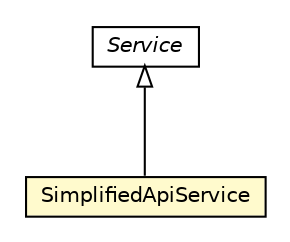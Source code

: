 #!/usr/local/bin/dot
#
# Class diagram 
# Generated by UMLGraph version R5_6-24-gf6e263 (http://www.umlgraph.org/)
#

digraph G {
	edge [fontname="Helvetica",fontsize=10,labelfontname="Helvetica",labelfontsize=10];
	node [fontname="Helvetica",fontsize=10,shape=plaintext];
	nodesep=0.25;
	ranksep=0.5;
	// org.universAAL.middleware.service.owl.Service
	c353399 [label=<<table title="org.universAAL.middleware.service.owl.Service" border="0" cellborder="1" cellspacing="0" cellpadding="2" port="p" href="../../service/owl/Service.html">
		<tr><td><table border="0" cellspacing="0" cellpadding="1">
<tr><td align="center" balign="center"><font face="Helvetica-Oblique"> Service </font></td></tr>
		</table></td></tr>
		</table>>, URL="../../service/owl/Service.html", fontname="Helvetica", fontcolor="black", fontsize=10.0];
	// org.universAAL.middleware.api.impl.SimplifiedApiService
	c353494 [label=<<table title="org.universAAL.middleware.api.impl.SimplifiedApiService" border="0" cellborder="1" cellspacing="0" cellpadding="2" port="p" bgcolor="lemonChiffon" href="./SimplifiedApiService.html">
		<tr><td><table border="0" cellspacing="0" cellpadding="1">
<tr><td align="center" balign="center"> SimplifiedApiService </td></tr>
		</table></td></tr>
		</table>>, URL="./SimplifiedApiService.html", fontname="Helvetica", fontcolor="black", fontsize=10.0];
	//org.universAAL.middleware.api.impl.SimplifiedApiService extends org.universAAL.middleware.service.owl.Service
	c353399:p -> c353494:p [dir=back,arrowtail=empty];
}

